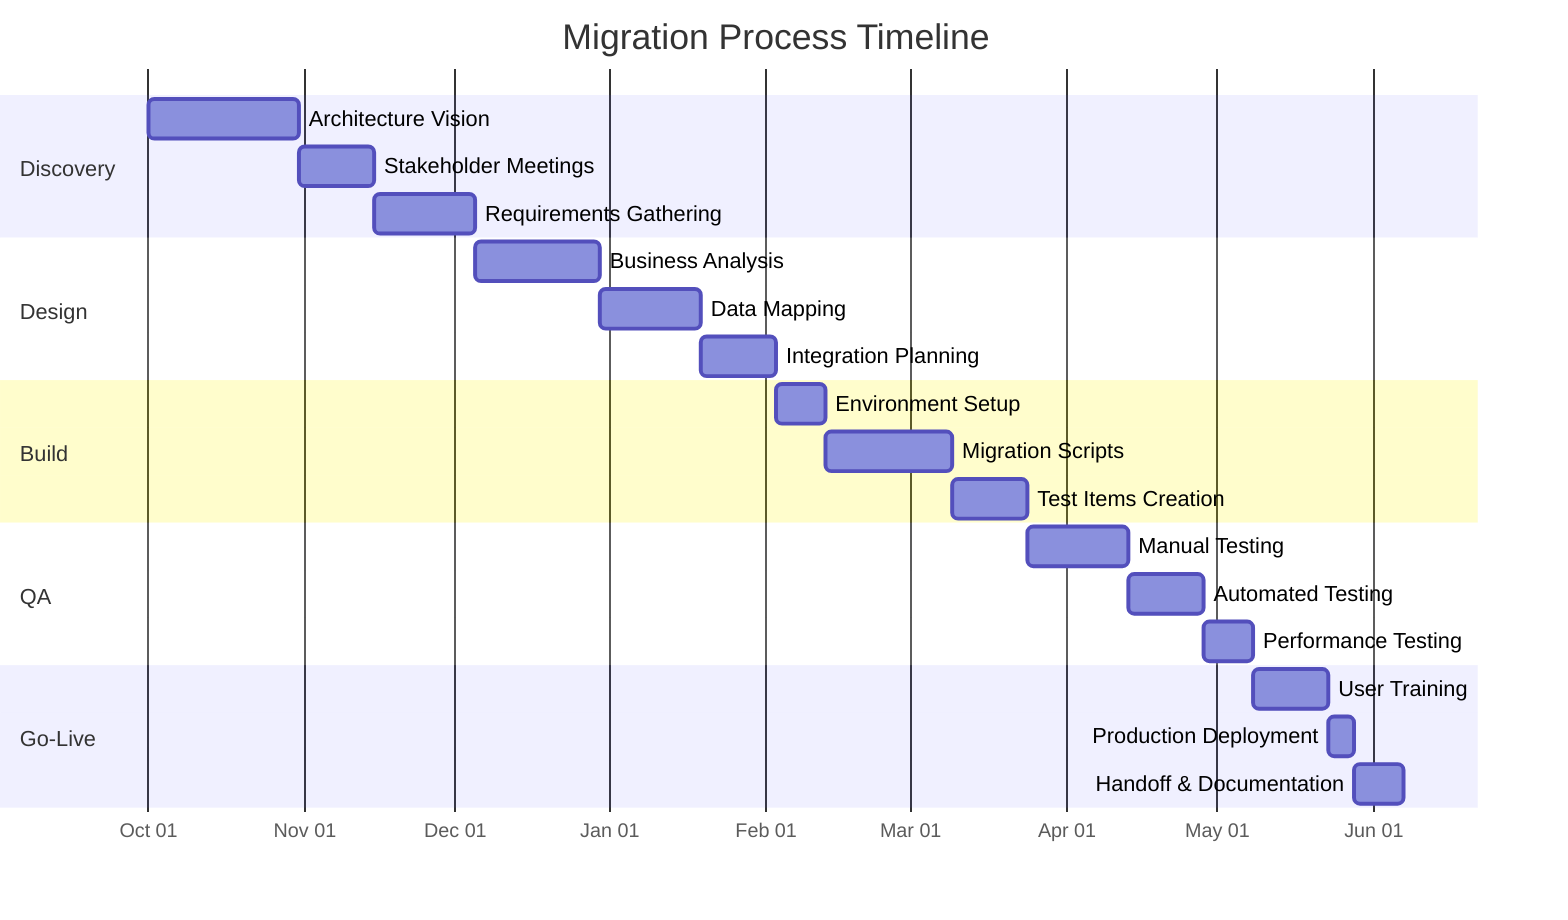 gantt
    title Migration Process Timeline
    dateFormat  YYYY-MM-DD
    axisFormat %b %d
    
    section Discovery
    Architecture Vision       :discovery1, 2023-10-01, 30d
    Stakeholder Meetings      :discovery2, after discovery1, 15d
    Requirements Gathering    :discovery3, after discovery2, 20d
    
    section Design
    Business Analysis         :design1, after discovery3, 25d
    Data Mapping              :design2, after design1, 20d
    Integration Planning      :design3, after design2, 15d
    
    section Build
    Environment Setup         :build1, after design3, 10d
    Migration Scripts         :build2, after build1, 25d
    Test Items Creation       :build3, after build2, 15d
    
    section QA
    Manual Testing            :qa1, after build3, 20d
    Automated Testing         :qa2, after qa1, 15d
    Performance Testing       :qa3, after qa2, 10d
    
    section Go-Live
    User Training             :golive1, after qa3, 15d
    Production Deployment     :golive2, after golive1, 5d
    Handoff & Documentation   :golive3, after golive2, 10d
